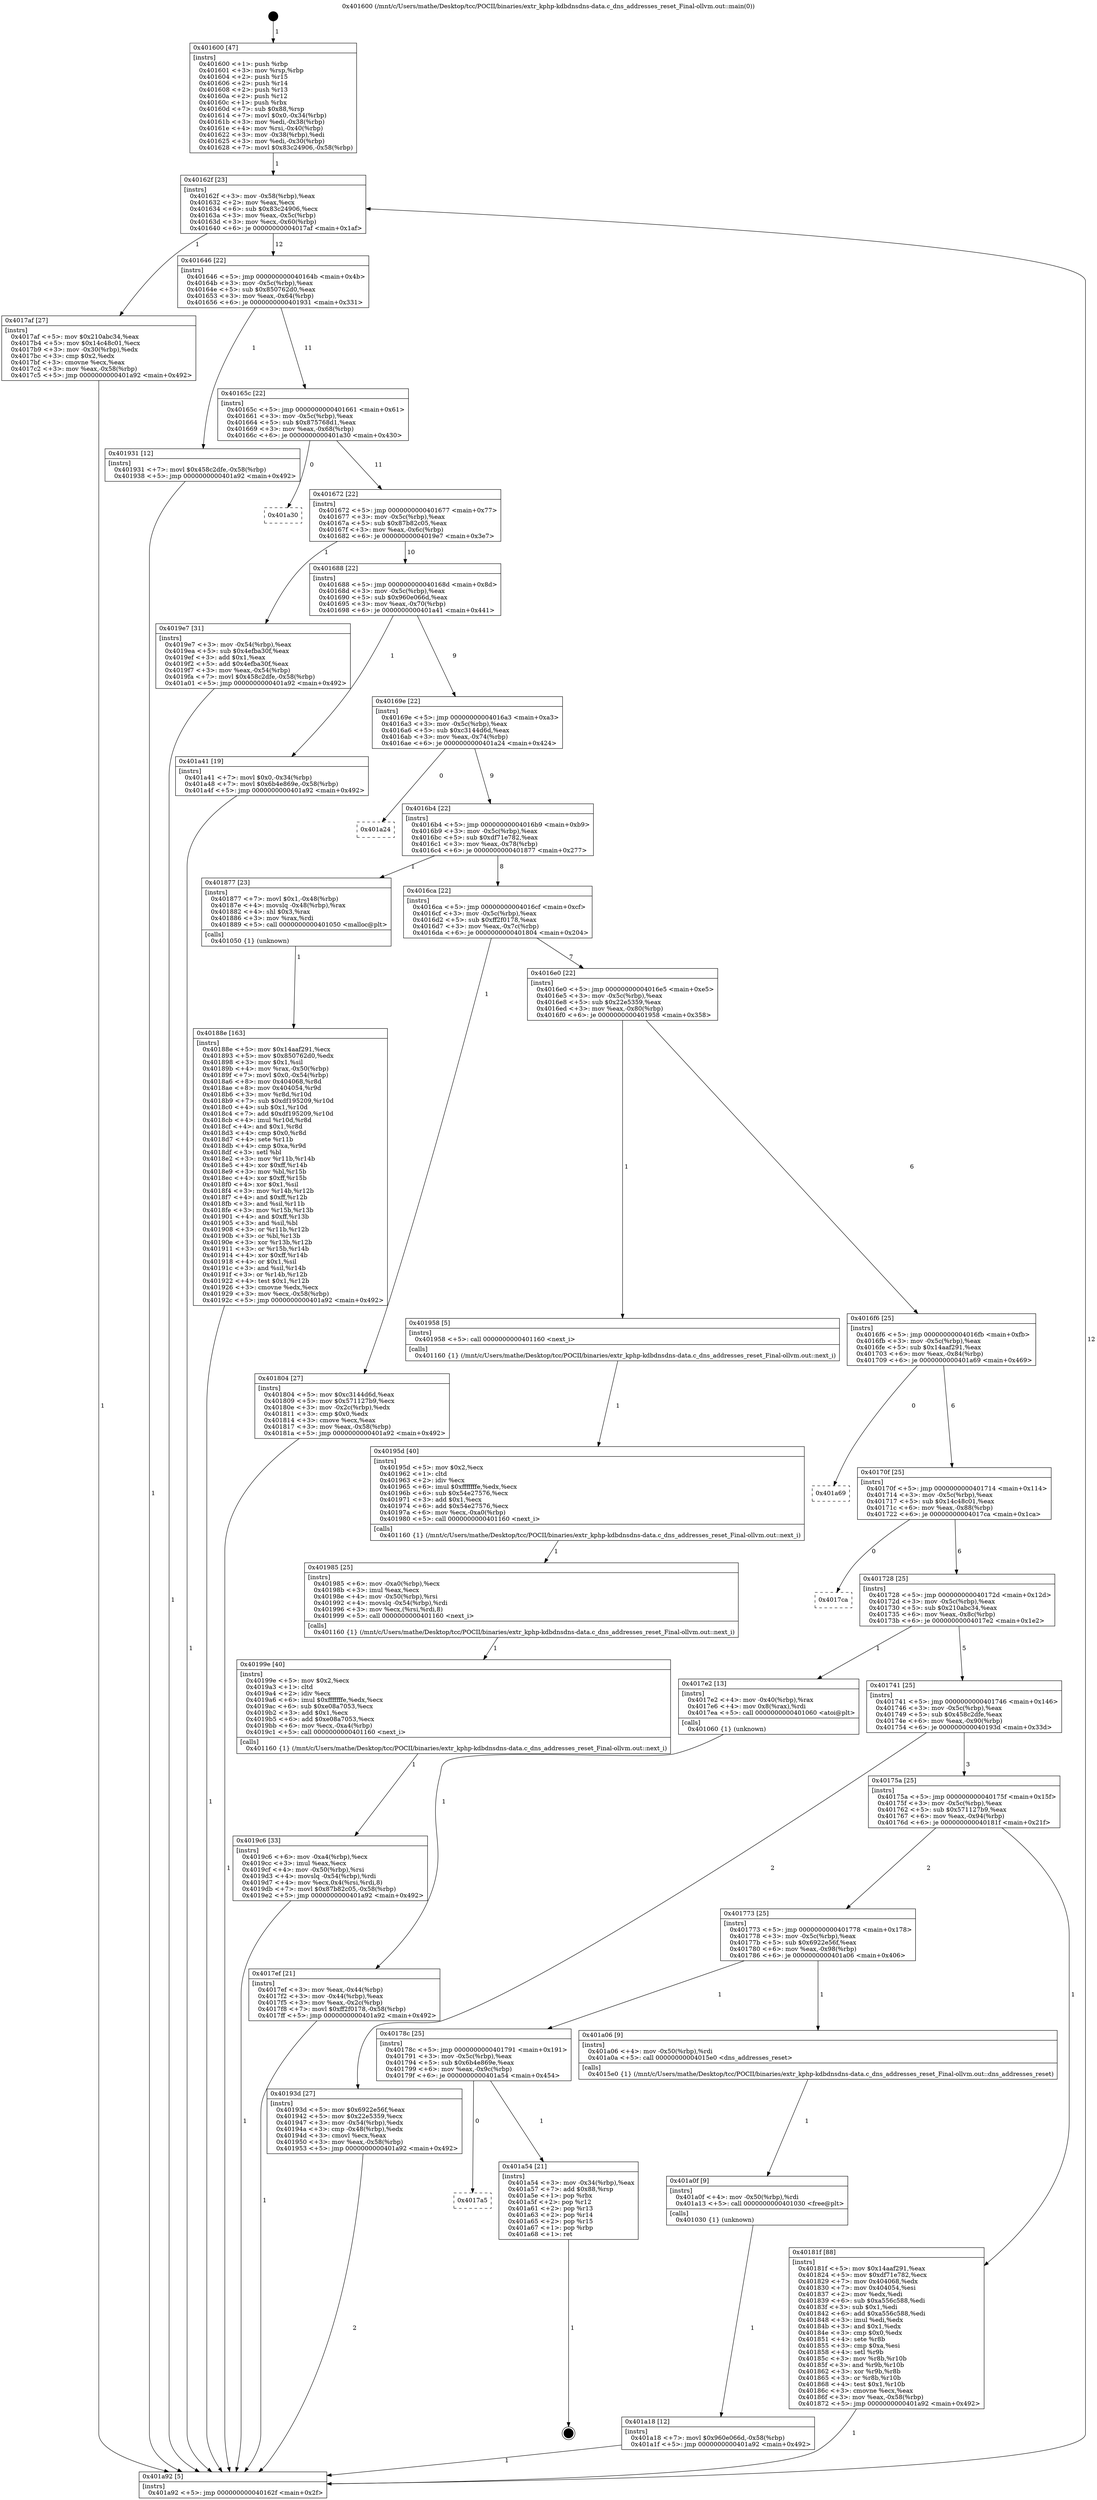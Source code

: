 digraph "0x401600" {
  label = "0x401600 (/mnt/c/Users/mathe/Desktop/tcc/POCII/binaries/extr_kphp-kdbdnsdns-data.c_dns_addresses_reset_Final-ollvm.out::main(0))"
  labelloc = "t"
  node[shape=record]

  Entry [label="",width=0.3,height=0.3,shape=circle,fillcolor=black,style=filled]
  "0x40162f" [label="{
     0x40162f [23]\l
     | [instrs]\l
     &nbsp;&nbsp;0x40162f \<+3\>: mov -0x58(%rbp),%eax\l
     &nbsp;&nbsp;0x401632 \<+2\>: mov %eax,%ecx\l
     &nbsp;&nbsp;0x401634 \<+6\>: sub $0x83c24906,%ecx\l
     &nbsp;&nbsp;0x40163a \<+3\>: mov %eax,-0x5c(%rbp)\l
     &nbsp;&nbsp;0x40163d \<+3\>: mov %ecx,-0x60(%rbp)\l
     &nbsp;&nbsp;0x401640 \<+6\>: je 00000000004017af \<main+0x1af\>\l
  }"]
  "0x4017af" [label="{
     0x4017af [27]\l
     | [instrs]\l
     &nbsp;&nbsp;0x4017af \<+5\>: mov $0x210abc34,%eax\l
     &nbsp;&nbsp;0x4017b4 \<+5\>: mov $0x14c48c01,%ecx\l
     &nbsp;&nbsp;0x4017b9 \<+3\>: mov -0x30(%rbp),%edx\l
     &nbsp;&nbsp;0x4017bc \<+3\>: cmp $0x2,%edx\l
     &nbsp;&nbsp;0x4017bf \<+3\>: cmovne %ecx,%eax\l
     &nbsp;&nbsp;0x4017c2 \<+3\>: mov %eax,-0x58(%rbp)\l
     &nbsp;&nbsp;0x4017c5 \<+5\>: jmp 0000000000401a92 \<main+0x492\>\l
  }"]
  "0x401646" [label="{
     0x401646 [22]\l
     | [instrs]\l
     &nbsp;&nbsp;0x401646 \<+5\>: jmp 000000000040164b \<main+0x4b\>\l
     &nbsp;&nbsp;0x40164b \<+3\>: mov -0x5c(%rbp),%eax\l
     &nbsp;&nbsp;0x40164e \<+5\>: sub $0x850762d0,%eax\l
     &nbsp;&nbsp;0x401653 \<+3\>: mov %eax,-0x64(%rbp)\l
     &nbsp;&nbsp;0x401656 \<+6\>: je 0000000000401931 \<main+0x331\>\l
  }"]
  "0x401a92" [label="{
     0x401a92 [5]\l
     | [instrs]\l
     &nbsp;&nbsp;0x401a92 \<+5\>: jmp 000000000040162f \<main+0x2f\>\l
  }"]
  "0x401600" [label="{
     0x401600 [47]\l
     | [instrs]\l
     &nbsp;&nbsp;0x401600 \<+1\>: push %rbp\l
     &nbsp;&nbsp;0x401601 \<+3\>: mov %rsp,%rbp\l
     &nbsp;&nbsp;0x401604 \<+2\>: push %r15\l
     &nbsp;&nbsp;0x401606 \<+2\>: push %r14\l
     &nbsp;&nbsp;0x401608 \<+2\>: push %r13\l
     &nbsp;&nbsp;0x40160a \<+2\>: push %r12\l
     &nbsp;&nbsp;0x40160c \<+1\>: push %rbx\l
     &nbsp;&nbsp;0x40160d \<+7\>: sub $0x88,%rsp\l
     &nbsp;&nbsp;0x401614 \<+7\>: movl $0x0,-0x34(%rbp)\l
     &nbsp;&nbsp;0x40161b \<+3\>: mov %edi,-0x38(%rbp)\l
     &nbsp;&nbsp;0x40161e \<+4\>: mov %rsi,-0x40(%rbp)\l
     &nbsp;&nbsp;0x401622 \<+3\>: mov -0x38(%rbp),%edi\l
     &nbsp;&nbsp;0x401625 \<+3\>: mov %edi,-0x30(%rbp)\l
     &nbsp;&nbsp;0x401628 \<+7\>: movl $0x83c24906,-0x58(%rbp)\l
  }"]
  Exit [label="",width=0.3,height=0.3,shape=circle,fillcolor=black,style=filled,peripheries=2]
  "0x401931" [label="{
     0x401931 [12]\l
     | [instrs]\l
     &nbsp;&nbsp;0x401931 \<+7\>: movl $0x458c2dfe,-0x58(%rbp)\l
     &nbsp;&nbsp;0x401938 \<+5\>: jmp 0000000000401a92 \<main+0x492\>\l
  }"]
  "0x40165c" [label="{
     0x40165c [22]\l
     | [instrs]\l
     &nbsp;&nbsp;0x40165c \<+5\>: jmp 0000000000401661 \<main+0x61\>\l
     &nbsp;&nbsp;0x401661 \<+3\>: mov -0x5c(%rbp),%eax\l
     &nbsp;&nbsp;0x401664 \<+5\>: sub $0x875768d1,%eax\l
     &nbsp;&nbsp;0x401669 \<+3\>: mov %eax,-0x68(%rbp)\l
     &nbsp;&nbsp;0x40166c \<+6\>: je 0000000000401a30 \<main+0x430\>\l
  }"]
  "0x4017a5" [label="{
     0x4017a5\l
  }", style=dashed]
  "0x401a30" [label="{
     0x401a30\l
  }", style=dashed]
  "0x401672" [label="{
     0x401672 [22]\l
     | [instrs]\l
     &nbsp;&nbsp;0x401672 \<+5\>: jmp 0000000000401677 \<main+0x77\>\l
     &nbsp;&nbsp;0x401677 \<+3\>: mov -0x5c(%rbp),%eax\l
     &nbsp;&nbsp;0x40167a \<+5\>: sub $0x87b82c05,%eax\l
     &nbsp;&nbsp;0x40167f \<+3\>: mov %eax,-0x6c(%rbp)\l
     &nbsp;&nbsp;0x401682 \<+6\>: je 00000000004019e7 \<main+0x3e7\>\l
  }"]
  "0x401a54" [label="{
     0x401a54 [21]\l
     | [instrs]\l
     &nbsp;&nbsp;0x401a54 \<+3\>: mov -0x34(%rbp),%eax\l
     &nbsp;&nbsp;0x401a57 \<+7\>: add $0x88,%rsp\l
     &nbsp;&nbsp;0x401a5e \<+1\>: pop %rbx\l
     &nbsp;&nbsp;0x401a5f \<+2\>: pop %r12\l
     &nbsp;&nbsp;0x401a61 \<+2\>: pop %r13\l
     &nbsp;&nbsp;0x401a63 \<+2\>: pop %r14\l
     &nbsp;&nbsp;0x401a65 \<+2\>: pop %r15\l
     &nbsp;&nbsp;0x401a67 \<+1\>: pop %rbp\l
     &nbsp;&nbsp;0x401a68 \<+1\>: ret\l
  }"]
  "0x4019e7" [label="{
     0x4019e7 [31]\l
     | [instrs]\l
     &nbsp;&nbsp;0x4019e7 \<+3\>: mov -0x54(%rbp),%eax\l
     &nbsp;&nbsp;0x4019ea \<+5\>: sub $0x4efba30f,%eax\l
     &nbsp;&nbsp;0x4019ef \<+3\>: add $0x1,%eax\l
     &nbsp;&nbsp;0x4019f2 \<+5\>: add $0x4efba30f,%eax\l
     &nbsp;&nbsp;0x4019f7 \<+3\>: mov %eax,-0x54(%rbp)\l
     &nbsp;&nbsp;0x4019fa \<+7\>: movl $0x458c2dfe,-0x58(%rbp)\l
     &nbsp;&nbsp;0x401a01 \<+5\>: jmp 0000000000401a92 \<main+0x492\>\l
  }"]
  "0x401688" [label="{
     0x401688 [22]\l
     | [instrs]\l
     &nbsp;&nbsp;0x401688 \<+5\>: jmp 000000000040168d \<main+0x8d\>\l
     &nbsp;&nbsp;0x40168d \<+3\>: mov -0x5c(%rbp),%eax\l
     &nbsp;&nbsp;0x401690 \<+5\>: sub $0x960e066d,%eax\l
     &nbsp;&nbsp;0x401695 \<+3\>: mov %eax,-0x70(%rbp)\l
     &nbsp;&nbsp;0x401698 \<+6\>: je 0000000000401a41 \<main+0x441\>\l
  }"]
  "0x401a18" [label="{
     0x401a18 [12]\l
     | [instrs]\l
     &nbsp;&nbsp;0x401a18 \<+7\>: movl $0x960e066d,-0x58(%rbp)\l
     &nbsp;&nbsp;0x401a1f \<+5\>: jmp 0000000000401a92 \<main+0x492\>\l
  }"]
  "0x401a41" [label="{
     0x401a41 [19]\l
     | [instrs]\l
     &nbsp;&nbsp;0x401a41 \<+7\>: movl $0x0,-0x34(%rbp)\l
     &nbsp;&nbsp;0x401a48 \<+7\>: movl $0x6b4e869e,-0x58(%rbp)\l
     &nbsp;&nbsp;0x401a4f \<+5\>: jmp 0000000000401a92 \<main+0x492\>\l
  }"]
  "0x40169e" [label="{
     0x40169e [22]\l
     | [instrs]\l
     &nbsp;&nbsp;0x40169e \<+5\>: jmp 00000000004016a3 \<main+0xa3\>\l
     &nbsp;&nbsp;0x4016a3 \<+3\>: mov -0x5c(%rbp),%eax\l
     &nbsp;&nbsp;0x4016a6 \<+5\>: sub $0xc3144d6d,%eax\l
     &nbsp;&nbsp;0x4016ab \<+3\>: mov %eax,-0x74(%rbp)\l
     &nbsp;&nbsp;0x4016ae \<+6\>: je 0000000000401a24 \<main+0x424\>\l
  }"]
  "0x401a0f" [label="{
     0x401a0f [9]\l
     | [instrs]\l
     &nbsp;&nbsp;0x401a0f \<+4\>: mov -0x50(%rbp),%rdi\l
     &nbsp;&nbsp;0x401a13 \<+5\>: call 0000000000401030 \<free@plt\>\l
     | [calls]\l
     &nbsp;&nbsp;0x401030 \{1\} (unknown)\l
  }"]
  "0x401a24" [label="{
     0x401a24\l
  }", style=dashed]
  "0x4016b4" [label="{
     0x4016b4 [22]\l
     | [instrs]\l
     &nbsp;&nbsp;0x4016b4 \<+5\>: jmp 00000000004016b9 \<main+0xb9\>\l
     &nbsp;&nbsp;0x4016b9 \<+3\>: mov -0x5c(%rbp),%eax\l
     &nbsp;&nbsp;0x4016bc \<+5\>: sub $0xdf71e782,%eax\l
     &nbsp;&nbsp;0x4016c1 \<+3\>: mov %eax,-0x78(%rbp)\l
     &nbsp;&nbsp;0x4016c4 \<+6\>: je 0000000000401877 \<main+0x277\>\l
  }"]
  "0x40178c" [label="{
     0x40178c [25]\l
     | [instrs]\l
     &nbsp;&nbsp;0x40178c \<+5\>: jmp 0000000000401791 \<main+0x191\>\l
     &nbsp;&nbsp;0x401791 \<+3\>: mov -0x5c(%rbp),%eax\l
     &nbsp;&nbsp;0x401794 \<+5\>: sub $0x6b4e869e,%eax\l
     &nbsp;&nbsp;0x401799 \<+6\>: mov %eax,-0x9c(%rbp)\l
     &nbsp;&nbsp;0x40179f \<+6\>: je 0000000000401a54 \<main+0x454\>\l
  }"]
  "0x401877" [label="{
     0x401877 [23]\l
     | [instrs]\l
     &nbsp;&nbsp;0x401877 \<+7\>: movl $0x1,-0x48(%rbp)\l
     &nbsp;&nbsp;0x40187e \<+4\>: movslq -0x48(%rbp),%rax\l
     &nbsp;&nbsp;0x401882 \<+4\>: shl $0x3,%rax\l
     &nbsp;&nbsp;0x401886 \<+3\>: mov %rax,%rdi\l
     &nbsp;&nbsp;0x401889 \<+5\>: call 0000000000401050 \<malloc@plt\>\l
     | [calls]\l
     &nbsp;&nbsp;0x401050 \{1\} (unknown)\l
  }"]
  "0x4016ca" [label="{
     0x4016ca [22]\l
     | [instrs]\l
     &nbsp;&nbsp;0x4016ca \<+5\>: jmp 00000000004016cf \<main+0xcf\>\l
     &nbsp;&nbsp;0x4016cf \<+3\>: mov -0x5c(%rbp),%eax\l
     &nbsp;&nbsp;0x4016d2 \<+5\>: sub $0xff2f0178,%eax\l
     &nbsp;&nbsp;0x4016d7 \<+3\>: mov %eax,-0x7c(%rbp)\l
     &nbsp;&nbsp;0x4016da \<+6\>: je 0000000000401804 \<main+0x204\>\l
  }"]
  "0x401a06" [label="{
     0x401a06 [9]\l
     | [instrs]\l
     &nbsp;&nbsp;0x401a06 \<+4\>: mov -0x50(%rbp),%rdi\l
     &nbsp;&nbsp;0x401a0a \<+5\>: call 00000000004015e0 \<dns_addresses_reset\>\l
     | [calls]\l
     &nbsp;&nbsp;0x4015e0 \{1\} (/mnt/c/Users/mathe/Desktop/tcc/POCII/binaries/extr_kphp-kdbdnsdns-data.c_dns_addresses_reset_Final-ollvm.out::dns_addresses_reset)\l
  }"]
  "0x401804" [label="{
     0x401804 [27]\l
     | [instrs]\l
     &nbsp;&nbsp;0x401804 \<+5\>: mov $0xc3144d6d,%eax\l
     &nbsp;&nbsp;0x401809 \<+5\>: mov $0x571127b9,%ecx\l
     &nbsp;&nbsp;0x40180e \<+3\>: mov -0x2c(%rbp),%edx\l
     &nbsp;&nbsp;0x401811 \<+3\>: cmp $0x0,%edx\l
     &nbsp;&nbsp;0x401814 \<+3\>: cmove %ecx,%eax\l
     &nbsp;&nbsp;0x401817 \<+3\>: mov %eax,-0x58(%rbp)\l
     &nbsp;&nbsp;0x40181a \<+5\>: jmp 0000000000401a92 \<main+0x492\>\l
  }"]
  "0x4016e0" [label="{
     0x4016e0 [22]\l
     | [instrs]\l
     &nbsp;&nbsp;0x4016e0 \<+5\>: jmp 00000000004016e5 \<main+0xe5\>\l
     &nbsp;&nbsp;0x4016e5 \<+3\>: mov -0x5c(%rbp),%eax\l
     &nbsp;&nbsp;0x4016e8 \<+5\>: sub $0x22e5359,%eax\l
     &nbsp;&nbsp;0x4016ed \<+3\>: mov %eax,-0x80(%rbp)\l
     &nbsp;&nbsp;0x4016f0 \<+6\>: je 0000000000401958 \<main+0x358\>\l
  }"]
  "0x4019c6" [label="{
     0x4019c6 [33]\l
     | [instrs]\l
     &nbsp;&nbsp;0x4019c6 \<+6\>: mov -0xa4(%rbp),%ecx\l
     &nbsp;&nbsp;0x4019cc \<+3\>: imul %eax,%ecx\l
     &nbsp;&nbsp;0x4019cf \<+4\>: mov -0x50(%rbp),%rsi\l
     &nbsp;&nbsp;0x4019d3 \<+4\>: movslq -0x54(%rbp),%rdi\l
     &nbsp;&nbsp;0x4019d7 \<+4\>: mov %ecx,0x4(%rsi,%rdi,8)\l
     &nbsp;&nbsp;0x4019db \<+7\>: movl $0x87b82c05,-0x58(%rbp)\l
     &nbsp;&nbsp;0x4019e2 \<+5\>: jmp 0000000000401a92 \<main+0x492\>\l
  }"]
  "0x401958" [label="{
     0x401958 [5]\l
     | [instrs]\l
     &nbsp;&nbsp;0x401958 \<+5\>: call 0000000000401160 \<next_i\>\l
     | [calls]\l
     &nbsp;&nbsp;0x401160 \{1\} (/mnt/c/Users/mathe/Desktop/tcc/POCII/binaries/extr_kphp-kdbdnsdns-data.c_dns_addresses_reset_Final-ollvm.out::next_i)\l
  }"]
  "0x4016f6" [label="{
     0x4016f6 [25]\l
     | [instrs]\l
     &nbsp;&nbsp;0x4016f6 \<+5\>: jmp 00000000004016fb \<main+0xfb\>\l
     &nbsp;&nbsp;0x4016fb \<+3\>: mov -0x5c(%rbp),%eax\l
     &nbsp;&nbsp;0x4016fe \<+5\>: sub $0x14aaf291,%eax\l
     &nbsp;&nbsp;0x401703 \<+6\>: mov %eax,-0x84(%rbp)\l
     &nbsp;&nbsp;0x401709 \<+6\>: je 0000000000401a69 \<main+0x469\>\l
  }"]
  "0x40199e" [label="{
     0x40199e [40]\l
     | [instrs]\l
     &nbsp;&nbsp;0x40199e \<+5\>: mov $0x2,%ecx\l
     &nbsp;&nbsp;0x4019a3 \<+1\>: cltd\l
     &nbsp;&nbsp;0x4019a4 \<+2\>: idiv %ecx\l
     &nbsp;&nbsp;0x4019a6 \<+6\>: imul $0xfffffffe,%edx,%ecx\l
     &nbsp;&nbsp;0x4019ac \<+6\>: sub $0xe08a7053,%ecx\l
     &nbsp;&nbsp;0x4019b2 \<+3\>: add $0x1,%ecx\l
     &nbsp;&nbsp;0x4019b5 \<+6\>: add $0xe08a7053,%ecx\l
     &nbsp;&nbsp;0x4019bb \<+6\>: mov %ecx,-0xa4(%rbp)\l
     &nbsp;&nbsp;0x4019c1 \<+5\>: call 0000000000401160 \<next_i\>\l
     | [calls]\l
     &nbsp;&nbsp;0x401160 \{1\} (/mnt/c/Users/mathe/Desktop/tcc/POCII/binaries/extr_kphp-kdbdnsdns-data.c_dns_addresses_reset_Final-ollvm.out::next_i)\l
  }"]
  "0x401a69" [label="{
     0x401a69\l
  }", style=dashed]
  "0x40170f" [label="{
     0x40170f [25]\l
     | [instrs]\l
     &nbsp;&nbsp;0x40170f \<+5\>: jmp 0000000000401714 \<main+0x114\>\l
     &nbsp;&nbsp;0x401714 \<+3\>: mov -0x5c(%rbp),%eax\l
     &nbsp;&nbsp;0x401717 \<+5\>: sub $0x14c48c01,%eax\l
     &nbsp;&nbsp;0x40171c \<+6\>: mov %eax,-0x88(%rbp)\l
     &nbsp;&nbsp;0x401722 \<+6\>: je 00000000004017ca \<main+0x1ca\>\l
  }"]
  "0x401985" [label="{
     0x401985 [25]\l
     | [instrs]\l
     &nbsp;&nbsp;0x401985 \<+6\>: mov -0xa0(%rbp),%ecx\l
     &nbsp;&nbsp;0x40198b \<+3\>: imul %eax,%ecx\l
     &nbsp;&nbsp;0x40198e \<+4\>: mov -0x50(%rbp),%rsi\l
     &nbsp;&nbsp;0x401992 \<+4\>: movslq -0x54(%rbp),%rdi\l
     &nbsp;&nbsp;0x401996 \<+3\>: mov %ecx,(%rsi,%rdi,8)\l
     &nbsp;&nbsp;0x401999 \<+5\>: call 0000000000401160 \<next_i\>\l
     | [calls]\l
     &nbsp;&nbsp;0x401160 \{1\} (/mnt/c/Users/mathe/Desktop/tcc/POCII/binaries/extr_kphp-kdbdnsdns-data.c_dns_addresses_reset_Final-ollvm.out::next_i)\l
  }"]
  "0x4017ca" [label="{
     0x4017ca\l
  }", style=dashed]
  "0x401728" [label="{
     0x401728 [25]\l
     | [instrs]\l
     &nbsp;&nbsp;0x401728 \<+5\>: jmp 000000000040172d \<main+0x12d\>\l
     &nbsp;&nbsp;0x40172d \<+3\>: mov -0x5c(%rbp),%eax\l
     &nbsp;&nbsp;0x401730 \<+5\>: sub $0x210abc34,%eax\l
     &nbsp;&nbsp;0x401735 \<+6\>: mov %eax,-0x8c(%rbp)\l
     &nbsp;&nbsp;0x40173b \<+6\>: je 00000000004017e2 \<main+0x1e2\>\l
  }"]
  "0x40195d" [label="{
     0x40195d [40]\l
     | [instrs]\l
     &nbsp;&nbsp;0x40195d \<+5\>: mov $0x2,%ecx\l
     &nbsp;&nbsp;0x401962 \<+1\>: cltd\l
     &nbsp;&nbsp;0x401963 \<+2\>: idiv %ecx\l
     &nbsp;&nbsp;0x401965 \<+6\>: imul $0xfffffffe,%edx,%ecx\l
     &nbsp;&nbsp;0x40196b \<+6\>: sub $0x54e27576,%ecx\l
     &nbsp;&nbsp;0x401971 \<+3\>: add $0x1,%ecx\l
     &nbsp;&nbsp;0x401974 \<+6\>: add $0x54e27576,%ecx\l
     &nbsp;&nbsp;0x40197a \<+6\>: mov %ecx,-0xa0(%rbp)\l
     &nbsp;&nbsp;0x401980 \<+5\>: call 0000000000401160 \<next_i\>\l
     | [calls]\l
     &nbsp;&nbsp;0x401160 \{1\} (/mnt/c/Users/mathe/Desktop/tcc/POCII/binaries/extr_kphp-kdbdnsdns-data.c_dns_addresses_reset_Final-ollvm.out::next_i)\l
  }"]
  "0x4017e2" [label="{
     0x4017e2 [13]\l
     | [instrs]\l
     &nbsp;&nbsp;0x4017e2 \<+4\>: mov -0x40(%rbp),%rax\l
     &nbsp;&nbsp;0x4017e6 \<+4\>: mov 0x8(%rax),%rdi\l
     &nbsp;&nbsp;0x4017ea \<+5\>: call 0000000000401060 \<atoi@plt\>\l
     | [calls]\l
     &nbsp;&nbsp;0x401060 \{1\} (unknown)\l
  }"]
  "0x401741" [label="{
     0x401741 [25]\l
     | [instrs]\l
     &nbsp;&nbsp;0x401741 \<+5\>: jmp 0000000000401746 \<main+0x146\>\l
     &nbsp;&nbsp;0x401746 \<+3\>: mov -0x5c(%rbp),%eax\l
     &nbsp;&nbsp;0x401749 \<+5\>: sub $0x458c2dfe,%eax\l
     &nbsp;&nbsp;0x40174e \<+6\>: mov %eax,-0x90(%rbp)\l
     &nbsp;&nbsp;0x401754 \<+6\>: je 000000000040193d \<main+0x33d\>\l
  }"]
  "0x4017ef" [label="{
     0x4017ef [21]\l
     | [instrs]\l
     &nbsp;&nbsp;0x4017ef \<+3\>: mov %eax,-0x44(%rbp)\l
     &nbsp;&nbsp;0x4017f2 \<+3\>: mov -0x44(%rbp),%eax\l
     &nbsp;&nbsp;0x4017f5 \<+3\>: mov %eax,-0x2c(%rbp)\l
     &nbsp;&nbsp;0x4017f8 \<+7\>: movl $0xff2f0178,-0x58(%rbp)\l
     &nbsp;&nbsp;0x4017ff \<+5\>: jmp 0000000000401a92 \<main+0x492\>\l
  }"]
  "0x40188e" [label="{
     0x40188e [163]\l
     | [instrs]\l
     &nbsp;&nbsp;0x40188e \<+5\>: mov $0x14aaf291,%ecx\l
     &nbsp;&nbsp;0x401893 \<+5\>: mov $0x850762d0,%edx\l
     &nbsp;&nbsp;0x401898 \<+3\>: mov $0x1,%sil\l
     &nbsp;&nbsp;0x40189b \<+4\>: mov %rax,-0x50(%rbp)\l
     &nbsp;&nbsp;0x40189f \<+7\>: movl $0x0,-0x54(%rbp)\l
     &nbsp;&nbsp;0x4018a6 \<+8\>: mov 0x404068,%r8d\l
     &nbsp;&nbsp;0x4018ae \<+8\>: mov 0x404054,%r9d\l
     &nbsp;&nbsp;0x4018b6 \<+3\>: mov %r8d,%r10d\l
     &nbsp;&nbsp;0x4018b9 \<+7\>: sub $0xdf195209,%r10d\l
     &nbsp;&nbsp;0x4018c0 \<+4\>: sub $0x1,%r10d\l
     &nbsp;&nbsp;0x4018c4 \<+7\>: add $0xdf195209,%r10d\l
     &nbsp;&nbsp;0x4018cb \<+4\>: imul %r10d,%r8d\l
     &nbsp;&nbsp;0x4018cf \<+4\>: and $0x1,%r8d\l
     &nbsp;&nbsp;0x4018d3 \<+4\>: cmp $0x0,%r8d\l
     &nbsp;&nbsp;0x4018d7 \<+4\>: sete %r11b\l
     &nbsp;&nbsp;0x4018db \<+4\>: cmp $0xa,%r9d\l
     &nbsp;&nbsp;0x4018df \<+3\>: setl %bl\l
     &nbsp;&nbsp;0x4018e2 \<+3\>: mov %r11b,%r14b\l
     &nbsp;&nbsp;0x4018e5 \<+4\>: xor $0xff,%r14b\l
     &nbsp;&nbsp;0x4018e9 \<+3\>: mov %bl,%r15b\l
     &nbsp;&nbsp;0x4018ec \<+4\>: xor $0xff,%r15b\l
     &nbsp;&nbsp;0x4018f0 \<+4\>: xor $0x1,%sil\l
     &nbsp;&nbsp;0x4018f4 \<+3\>: mov %r14b,%r12b\l
     &nbsp;&nbsp;0x4018f7 \<+4\>: and $0xff,%r12b\l
     &nbsp;&nbsp;0x4018fb \<+3\>: and %sil,%r11b\l
     &nbsp;&nbsp;0x4018fe \<+3\>: mov %r15b,%r13b\l
     &nbsp;&nbsp;0x401901 \<+4\>: and $0xff,%r13b\l
     &nbsp;&nbsp;0x401905 \<+3\>: and %sil,%bl\l
     &nbsp;&nbsp;0x401908 \<+3\>: or %r11b,%r12b\l
     &nbsp;&nbsp;0x40190b \<+3\>: or %bl,%r13b\l
     &nbsp;&nbsp;0x40190e \<+3\>: xor %r13b,%r12b\l
     &nbsp;&nbsp;0x401911 \<+3\>: or %r15b,%r14b\l
     &nbsp;&nbsp;0x401914 \<+4\>: xor $0xff,%r14b\l
     &nbsp;&nbsp;0x401918 \<+4\>: or $0x1,%sil\l
     &nbsp;&nbsp;0x40191c \<+3\>: and %sil,%r14b\l
     &nbsp;&nbsp;0x40191f \<+3\>: or %r14b,%r12b\l
     &nbsp;&nbsp;0x401922 \<+4\>: test $0x1,%r12b\l
     &nbsp;&nbsp;0x401926 \<+3\>: cmovne %edx,%ecx\l
     &nbsp;&nbsp;0x401929 \<+3\>: mov %ecx,-0x58(%rbp)\l
     &nbsp;&nbsp;0x40192c \<+5\>: jmp 0000000000401a92 \<main+0x492\>\l
  }"]
  "0x40193d" [label="{
     0x40193d [27]\l
     | [instrs]\l
     &nbsp;&nbsp;0x40193d \<+5\>: mov $0x6922e56f,%eax\l
     &nbsp;&nbsp;0x401942 \<+5\>: mov $0x22e5359,%ecx\l
     &nbsp;&nbsp;0x401947 \<+3\>: mov -0x54(%rbp),%edx\l
     &nbsp;&nbsp;0x40194a \<+3\>: cmp -0x48(%rbp),%edx\l
     &nbsp;&nbsp;0x40194d \<+3\>: cmovl %ecx,%eax\l
     &nbsp;&nbsp;0x401950 \<+3\>: mov %eax,-0x58(%rbp)\l
     &nbsp;&nbsp;0x401953 \<+5\>: jmp 0000000000401a92 \<main+0x492\>\l
  }"]
  "0x40175a" [label="{
     0x40175a [25]\l
     | [instrs]\l
     &nbsp;&nbsp;0x40175a \<+5\>: jmp 000000000040175f \<main+0x15f\>\l
     &nbsp;&nbsp;0x40175f \<+3\>: mov -0x5c(%rbp),%eax\l
     &nbsp;&nbsp;0x401762 \<+5\>: sub $0x571127b9,%eax\l
     &nbsp;&nbsp;0x401767 \<+6\>: mov %eax,-0x94(%rbp)\l
     &nbsp;&nbsp;0x40176d \<+6\>: je 000000000040181f \<main+0x21f\>\l
  }"]
  "0x401773" [label="{
     0x401773 [25]\l
     | [instrs]\l
     &nbsp;&nbsp;0x401773 \<+5\>: jmp 0000000000401778 \<main+0x178\>\l
     &nbsp;&nbsp;0x401778 \<+3\>: mov -0x5c(%rbp),%eax\l
     &nbsp;&nbsp;0x40177b \<+5\>: sub $0x6922e56f,%eax\l
     &nbsp;&nbsp;0x401780 \<+6\>: mov %eax,-0x98(%rbp)\l
     &nbsp;&nbsp;0x401786 \<+6\>: je 0000000000401a06 \<main+0x406\>\l
  }"]
  "0x40181f" [label="{
     0x40181f [88]\l
     | [instrs]\l
     &nbsp;&nbsp;0x40181f \<+5\>: mov $0x14aaf291,%eax\l
     &nbsp;&nbsp;0x401824 \<+5\>: mov $0xdf71e782,%ecx\l
     &nbsp;&nbsp;0x401829 \<+7\>: mov 0x404068,%edx\l
     &nbsp;&nbsp;0x401830 \<+7\>: mov 0x404054,%esi\l
     &nbsp;&nbsp;0x401837 \<+2\>: mov %edx,%edi\l
     &nbsp;&nbsp;0x401839 \<+6\>: sub $0xa556c588,%edi\l
     &nbsp;&nbsp;0x40183f \<+3\>: sub $0x1,%edi\l
     &nbsp;&nbsp;0x401842 \<+6\>: add $0xa556c588,%edi\l
     &nbsp;&nbsp;0x401848 \<+3\>: imul %edi,%edx\l
     &nbsp;&nbsp;0x40184b \<+3\>: and $0x1,%edx\l
     &nbsp;&nbsp;0x40184e \<+3\>: cmp $0x0,%edx\l
     &nbsp;&nbsp;0x401851 \<+4\>: sete %r8b\l
     &nbsp;&nbsp;0x401855 \<+3\>: cmp $0xa,%esi\l
     &nbsp;&nbsp;0x401858 \<+4\>: setl %r9b\l
     &nbsp;&nbsp;0x40185c \<+3\>: mov %r8b,%r10b\l
     &nbsp;&nbsp;0x40185f \<+3\>: and %r9b,%r10b\l
     &nbsp;&nbsp;0x401862 \<+3\>: xor %r9b,%r8b\l
     &nbsp;&nbsp;0x401865 \<+3\>: or %r8b,%r10b\l
     &nbsp;&nbsp;0x401868 \<+4\>: test $0x1,%r10b\l
     &nbsp;&nbsp;0x40186c \<+3\>: cmovne %ecx,%eax\l
     &nbsp;&nbsp;0x40186f \<+3\>: mov %eax,-0x58(%rbp)\l
     &nbsp;&nbsp;0x401872 \<+5\>: jmp 0000000000401a92 \<main+0x492\>\l
  }"]
  Entry -> "0x401600" [label=" 1"]
  "0x40162f" -> "0x4017af" [label=" 1"]
  "0x40162f" -> "0x401646" [label=" 12"]
  "0x4017af" -> "0x401a92" [label=" 1"]
  "0x401600" -> "0x40162f" [label=" 1"]
  "0x401a92" -> "0x40162f" [label=" 12"]
  "0x401a54" -> Exit [label=" 1"]
  "0x401646" -> "0x401931" [label=" 1"]
  "0x401646" -> "0x40165c" [label=" 11"]
  "0x40178c" -> "0x4017a5" [label=" 0"]
  "0x40165c" -> "0x401a30" [label=" 0"]
  "0x40165c" -> "0x401672" [label=" 11"]
  "0x40178c" -> "0x401a54" [label=" 1"]
  "0x401672" -> "0x4019e7" [label=" 1"]
  "0x401672" -> "0x401688" [label=" 10"]
  "0x401a41" -> "0x401a92" [label=" 1"]
  "0x401688" -> "0x401a41" [label=" 1"]
  "0x401688" -> "0x40169e" [label=" 9"]
  "0x401a18" -> "0x401a92" [label=" 1"]
  "0x40169e" -> "0x401a24" [label=" 0"]
  "0x40169e" -> "0x4016b4" [label=" 9"]
  "0x401a0f" -> "0x401a18" [label=" 1"]
  "0x4016b4" -> "0x401877" [label=" 1"]
  "0x4016b4" -> "0x4016ca" [label=" 8"]
  "0x401a06" -> "0x401a0f" [label=" 1"]
  "0x4016ca" -> "0x401804" [label=" 1"]
  "0x4016ca" -> "0x4016e0" [label=" 7"]
  "0x401773" -> "0x40178c" [label=" 1"]
  "0x4016e0" -> "0x401958" [label=" 1"]
  "0x4016e0" -> "0x4016f6" [label=" 6"]
  "0x401773" -> "0x401a06" [label=" 1"]
  "0x4016f6" -> "0x401a69" [label=" 0"]
  "0x4016f6" -> "0x40170f" [label=" 6"]
  "0x4019e7" -> "0x401a92" [label=" 1"]
  "0x40170f" -> "0x4017ca" [label=" 0"]
  "0x40170f" -> "0x401728" [label=" 6"]
  "0x4019c6" -> "0x401a92" [label=" 1"]
  "0x401728" -> "0x4017e2" [label=" 1"]
  "0x401728" -> "0x401741" [label=" 5"]
  "0x4017e2" -> "0x4017ef" [label=" 1"]
  "0x4017ef" -> "0x401a92" [label=" 1"]
  "0x401804" -> "0x401a92" [label=" 1"]
  "0x40199e" -> "0x4019c6" [label=" 1"]
  "0x401741" -> "0x40193d" [label=" 2"]
  "0x401741" -> "0x40175a" [label=" 3"]
  "0x401985" -> "0x40199e" [label=" 1"]
  "0x40175a" -> "0x40181f" [label=" 1"]
  "0x40175a" -> "0x401773" [label=" 2"]
  "0x40181f" -> "0x401a92" [label=" 1"]
  "0x401877" -> "0x40188e" [label=" 1"]
  "0x40188e" -> "0x401a92" [label=" 1"]
  "0x401931" -> "0x401a92" [label=" 1"]
  "0x40193d" -> "0x401a92" [label=" 2"]
  "0x401958" -> "0x40195d" [label=" 1"]
  "0x40195d" -> "0x401985" [label=" 1"]
}
